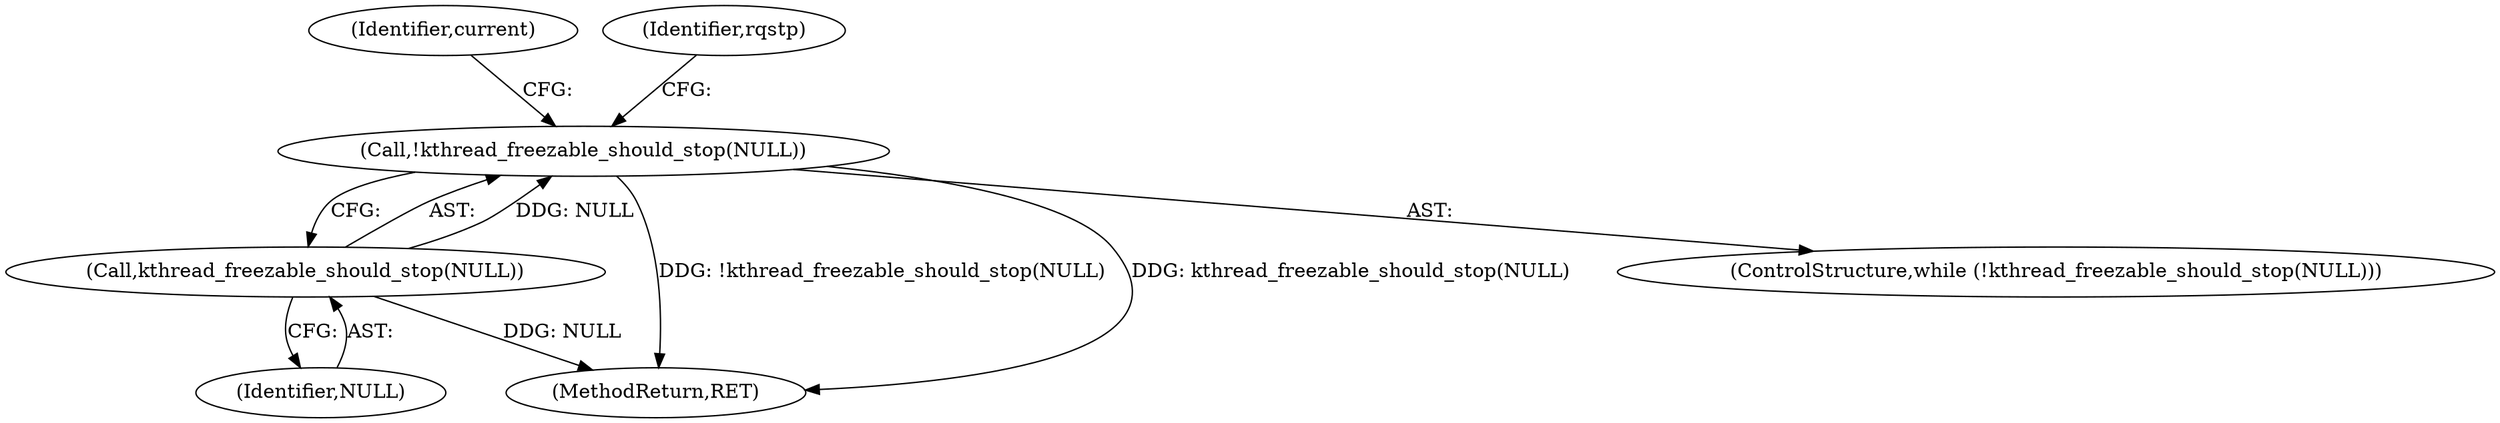 digraph "0_linux_c70422f760c120480fee4de6c38804c72aa26bc1_2@API" {
"1000119" [label="(Call,!kthread_freezable_should_stop(NULL))"];
"1000120" [label="(Call,kthread_freezable_should_stop(NULL))"];
"1000201" [label="(MethodReturn,RET)"];
"1000125" [label="(Identifier,current)"];
"1000119" [label="(Call,!kthread_freezable_should_stop(NULL))"];
"1000121" [label="(Identifier,NULL)"];
"1000120" [label="(Call,kthread_freezable_should_stop(NULL))"];
"1000196" [label="(Identifier,rqstp)"];
"1000118" [label="(ControlStructure,while (!kthread_freezable_should_stop(NULL)))"];
"1000119" -> "1000118"  [label="AST: "];
"1000119" -> "1000120"  [label="CFG: "];
"1000120" -> "1000119"  [label="AST: "];
"1000125" -> "1000119"  [label="CFG: "];
"1000196" -> "1000119"  [label="CFG: "];
"1000119" -> "1000201"  [label="DDG: !kthread_freezable_should_stop(NULL)"];
"1000119" -> "1000201"  [label="DDG: kthread_freezable_should_stop(NULL)"];
"1000120" -> "1000119"  [label="DDG: NULL"];
"1000120" -> "1000121"  [label="CFG: "];
"1000121" -> "1000120"  [label="AST: "];
"1000120" -> "1000201"  [label="DDG: NULL"];
}
